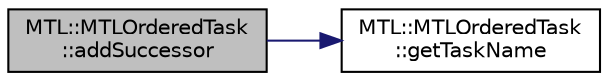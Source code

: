 digraph "MTL::MTLOrderedTask::addSuccessor"
{
 // LATEX_PDF_SIZE
  edge [fontname="Helvetica",fontsize="10",labelfontname="Helvetica",labelfontsize="10"];
  node [fontname="Helvetica",fontsize="10",shape=record];
  rankdir="LR";
  Node1 [label="MTL::MTLOrderedTask\l::addSuccessor",height=0.2,width=0.4,color="black", fillcolor="grey75", style="filled", fontcolor="black",tooltip="Add a successor task."];
  Node1 -> Node2 [color="midnightblue",fontsize="10",style="solid"];
  Node2 [label="MTL::MTLOrderedTask\l::getTaskName",height=0.2,width=0.4,color="black", fillcolor="white", style="filled",URL="$d1/d77/classMTL_1_1MTLOrderedTask.html#a9ce48fa95355ecf44d30677e0b0a2768",tooltip="Get the Task Name."];
}
